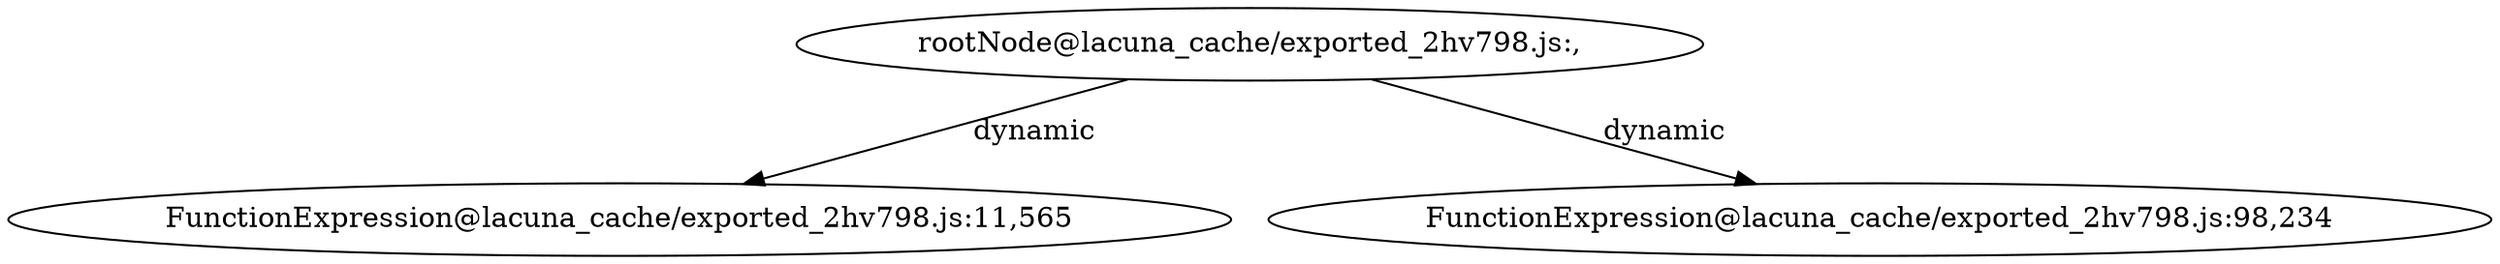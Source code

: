 digraph lacunaCG {
 "rootNode@lacuna_cache/exported_2hv798.js:," -> "FunctionExpression@lacuna_cache/exported_2hv798.js:11,565" [label="dynamic" ];
 "rootNode@lacuna_cache/exported_2hv798.js:," -> "FunctionExpression@lacuna_cache/exported_2hv798.js:98,234" [label="dynamic" ];
 }